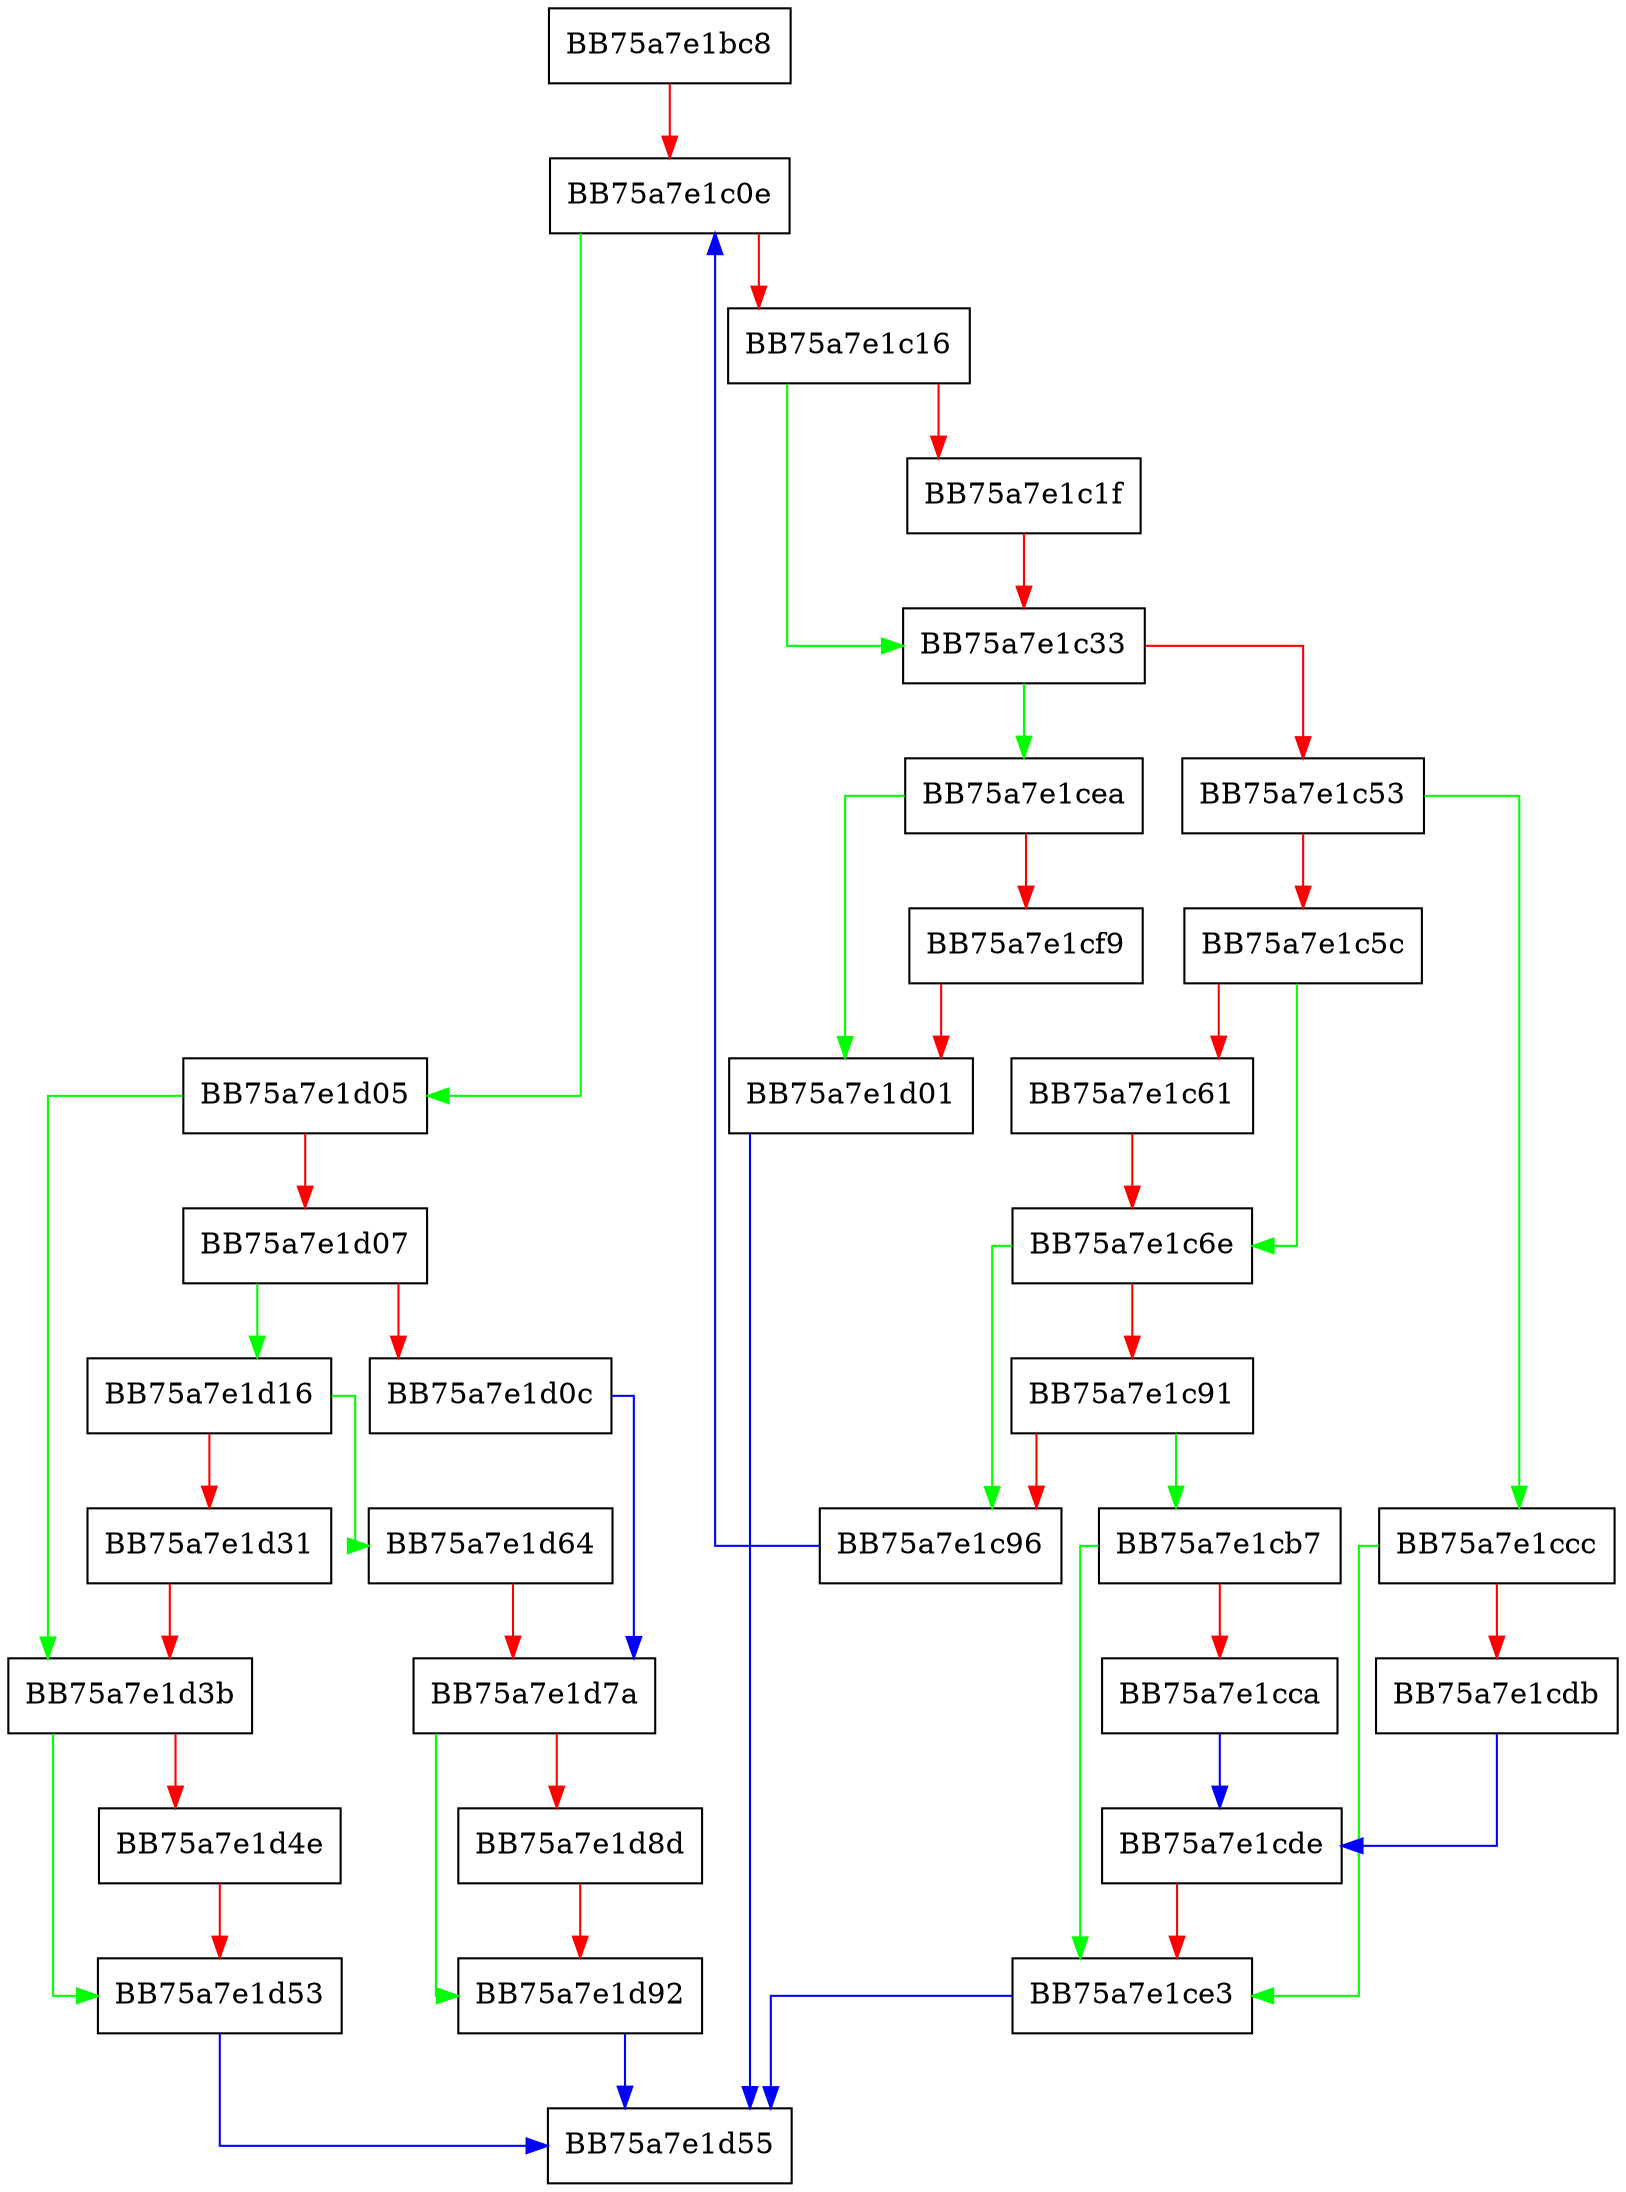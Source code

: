 digraph GetFileDataByPath {
  node [shape="box"];
  graph [splines=ortho];
  BB75a7e1bc8 -> BB75a7e1c0e [color="red"];
  BB75a7e1c0e -> BB75a7e1d05 [color="green"];
  BB75a7e1c0e -> BB75a7e1c16 [color="red"];
  BB75a7e1c16 -> BB75a7e1c33 [color="green"];
  BB75a7e1c16 -> BB75a7e1c1f [color="red"];
  BB75a7e1c1f -> BB75a7e1c33 [color="red"];
  BB75a7e1c33 -> BB75a7e1cea [color="green"];
  BB75a7e1c33 -> BB75a7e1c53 [color="red"];
  BB75a7e1c53 -> BB75a7e1ccc [color="green"];
  BB75a7e1c53 -> BB75a7e1c5c [color="red"];
  BB75a7e1c5c -> BB75a7e1c6e [color="green"];
  BB75a7e1c5c -> BB75a7e1c61 [color="red"];
  BB75a7e1c61 -> BB75a7e1c6e [color="red"];
  BB75a7e1c6e -> BB75a7e1c96 [color="green"];
  BB75a7e1c6e -> BB75a7e1c91 [color="red"];
  BB75a7e1c91 -> BB75a7e1cb7 [color="green"];
  BB75a7e1c91 -> BB75a7e1c96 [color="red"];
  BB75a7e1c96 -> BB75a7e1c0e [color="blue"];
  BB75a7e1cb7 -> BB75a7e1ce3 [color="green"];
  BB75a7e1cb7 -> BB75a7e1cca [color="red"];
  BB75a7e1cca -> BB75a7e1cde [color="blue"];
  BB75a7e1ccc -> BB75a7e1ce3 [color="green"];
  BB75a7e1ccc -> BB75a7e1cdb [color="red"];
  BB75a7e1cdb -> BB75a7e1cde [color="blue"];
  BB75a7e1cde -> BB75a7e1ce3 [color="red"];
  BB75a7e1ce3 -> BB75a7e1d55 [color="blue"];
  BB75a7e1cea -> BB75a7e1d01 [color="green"];
  BB75a7e1cea -> BB75a7e1cf9 [color="red"];
  BB75a7e1cf9 -> BB75a7e1d01 [color="red"];
  BB75a7e1d01 -> BB75a7e1d55 [color="blue"];
  BB75a7e1d05 -> BB75a7e1d3b [color="green"];
  BB75a7e1d05 -> BB75a7e1d07 [color="red"];
  BB75a7e1d07 -> BB75a7e1d16 [color="green"];
  BB75a7e1d07 -> BB75a7e1d0c [color="red"];
  BB75a7e1d0c -> BB75a7e1d7a [color="blue"];
  BB75a7e1d16 -> BB75a7e1d64 [color="green"];
  BB75a7e1d16 -> BB75a7e1d31 [color="red"];
  BB75a7e1d31 -> BB75a7e1d3b [color="red"];
  BB75a7e1d3b -> BB75a7e1d53 [color="green"];
  BB75a7e1d3b -> BB75a7e1d4e [color="red"];
  BB75a7e1d4e -> BB75a7e1d53 [color="red"];
  BB75a7e1d53 -> BB75a7e1d55 [color="blue"];
  BB75a7e1d64 -> BB75a7e1d7a [color="red"];
  BB75a7e1d7a -> BB75a7e1d92 [color="green"];
  BB75a7e1d7a -> BB75a7e1d8d [color="red"];
  BB75a7e1d8d -> BB75a7e1d92 [color="red"];
  BB75a7e1d92 -> BB75a7e1d55 [color="blue"];
}